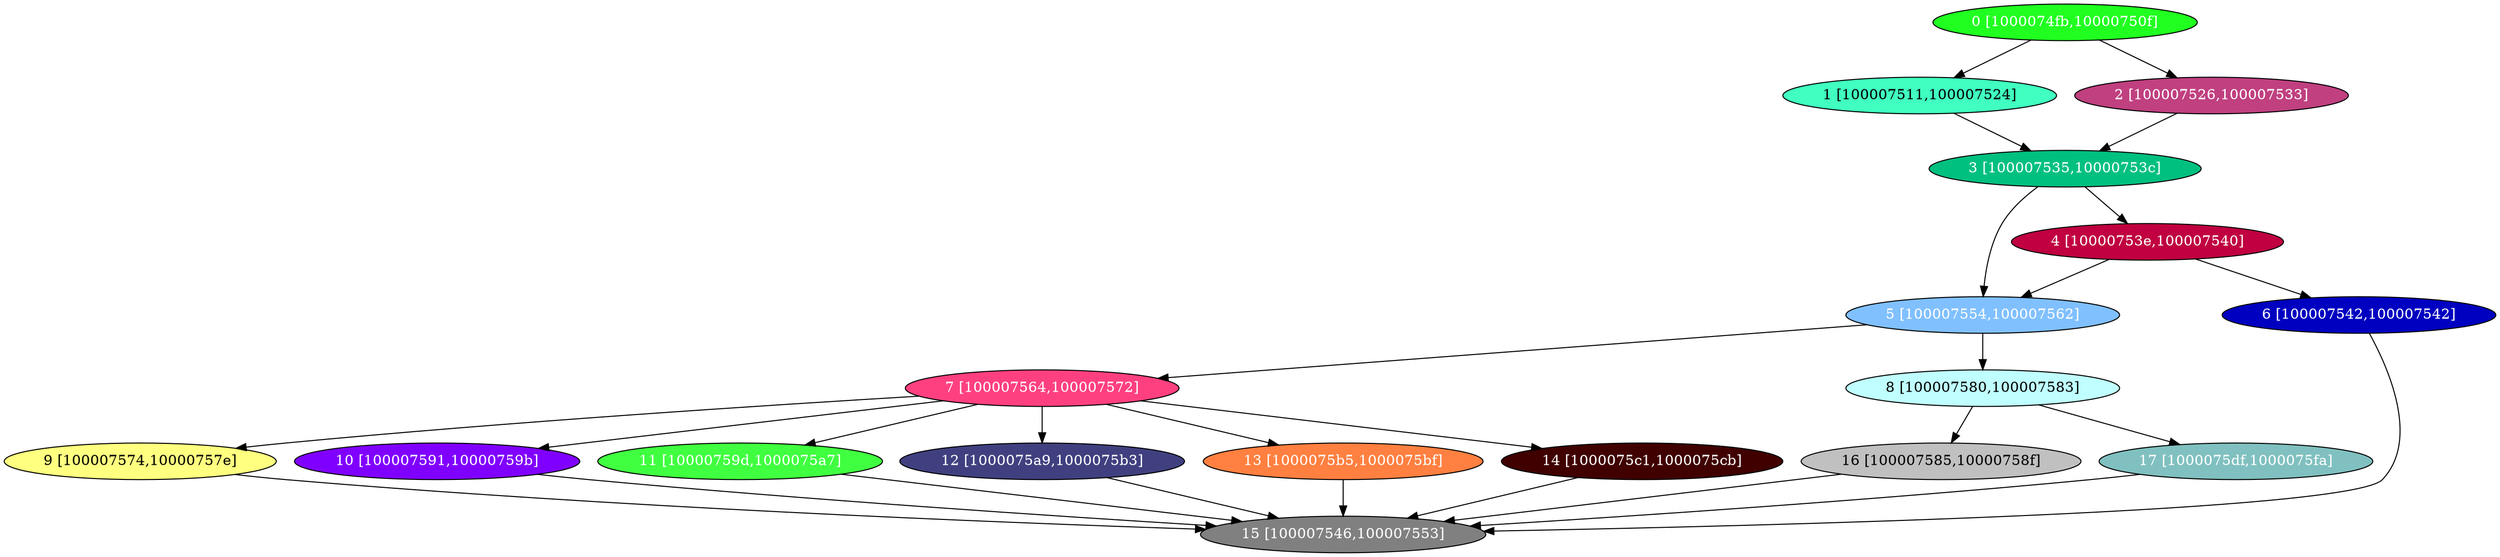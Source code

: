 diGraph tar{
	tar_0  [style=filled fillcolor="#20FF20" fontcolor="#ffffff" shape=oval label="0 [1000074fb,10000750f]"]
	tar_1  [style=filled fillcolor="#40FFC0" fontcolor="#000000" shape=oval label="1 [100007511,100007524]"]
	tar_2  [style=filled fillcolor="#C04080" fontcolor="#ffffff" shape=oval label="2 [100007526,100007533]"]
	tar_3  [style=filled fillcolor="#00C080" fontcolor="#ffffff" shape=oval label="3 [100007535,10000753c]"]
	tar_4  [style=filled fillcolor="#C00040" fontcolor="#ffffff" shape=oval label="4 [10000753e,100007540]"]
	tar_5  [style=filled fillcolor="#80C0FF" fontcolor="#ffffff" shape=oval label="5 [100007554,100007562]"]
	tar_6  [style=filled fillcolor="#0000C0" fontcolor="#ffffff" shape=oval label="6 [100007542,100007542]"]
	tar_7  [style=filled fillcolor="#FF4080" fontcolor="#ffffff" shape=oval label="7 [100007564,100007572]"]
	tar_8  [style=filled fillcolor="#C0FFFF" fontcolor="#000000" shape=oval label="8 [100007580,100007583]"]
	tar_9  [style=filled fillcolor="#FFFF80" fontcolor="#000000" shape=oval label="9 [100007574,10000757e]"]
	tar_a  [style=filled fillcolor="#8000FF" fontcolor="#ffffff" shape=oval label="10 [100007591,10000759b]"]
	tar_b  [style=filled fillcolor="#40FF40" fontcolor="#ffffff" shape=oval label="11 [10000759d,1000075a7]"]
	tar_c  [style=filled fillcolor="#404080" fontcolor="#ffffff" shape=oval label="12 [1000075a9,1000075b3]"]
	tar_d  [style=filled fillcolor="#FF8040" fontcolor="#ffffff" shape=oval label="13 [1000075b5,1000075bf]"]
	tar_e  [style=filled fillcolor="#400000" fontcolor="#ffffff" shape=oval label="14 [1000075c1,1000075cb]"]
	tar_f  [style=filled fillcolor="#808080" fontcolor="#ffffff" shape=oval label="15 [100007546,100007553]"]
	tar_10  [style=filled fillcolor="#C0C0C0" fontcolor="#000000" shape=oval label="16 [100007585,10000758f]"]
	tar_11  [style=filled fillcolor="#80C0C0" fontcolor="#ffffff" shape=oval label="17 [1000075df,1000075fa]"]

	tar_0 -> tar_1
	tar_0 -> tar_2
	tar_1 -> tar_3
	tar_2 -> tar_3
	tar_3 -> tar_4
	tar_3 -> tar_5
	tar_4 -> tar_5
	tar_4 -> tar_6
	tar_5 -> tar_7
	tar_5 -> tar_8
	tar_6 -> tar_f
	tar_7 -> tar_9
	tar_7 -> tar_a
	tar_7 -> tar_b
	tar_7 -> tar_c
	tar_7 -> tar_d
	tar_7 -> tar_e
	tar_8 -> tar_10
	tar_8 -> tar_11
	tar_9 -> tar_f
	tar_a -> tar_f
	tar_b -> tar_f
	tar_c -> tar_f
	tar_d -> tar_f
	tar_e -> tar_f
	tar_10 -> tar_f
	tar_11 -> tar_f
}